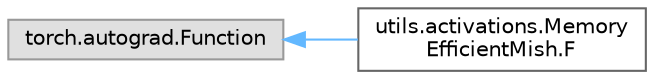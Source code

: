 digraph "Graphical Class Hierarchy"
{
 // LATEX_PDF_SIZE
  bgcolor="transparent";
  edge [fontname=Helvetica,fontsize=10,labelfontname=Helvetica,labelfontsize=10];
  node [fontname=Helvetica,fontsize=10,shape=box,height=0.2,width=0.4];
  rankdir="LR";
  Node0 [id="Node000000",label="torch.autograd.Function",height=0.2,width=0.4,color="grey60", fillcolor="#E0E0E0", style="filled",tooltip=" "];
  Node0 -> Node1 [id="edge73_Node000000_Node000001",dir="back",color="steelblue1",style="solid",tooltip=" "];
  Node1 [id="Node000001",label="utils.activations.Memory\lEfficientMish.F",height=0.2,width=0.4,color="grey40", fillcolor="white", style="filled",URL="$classutils_1_1activations_1_1_memory_efficient_mish_1_1_f.html",tooltip=" "];
}
